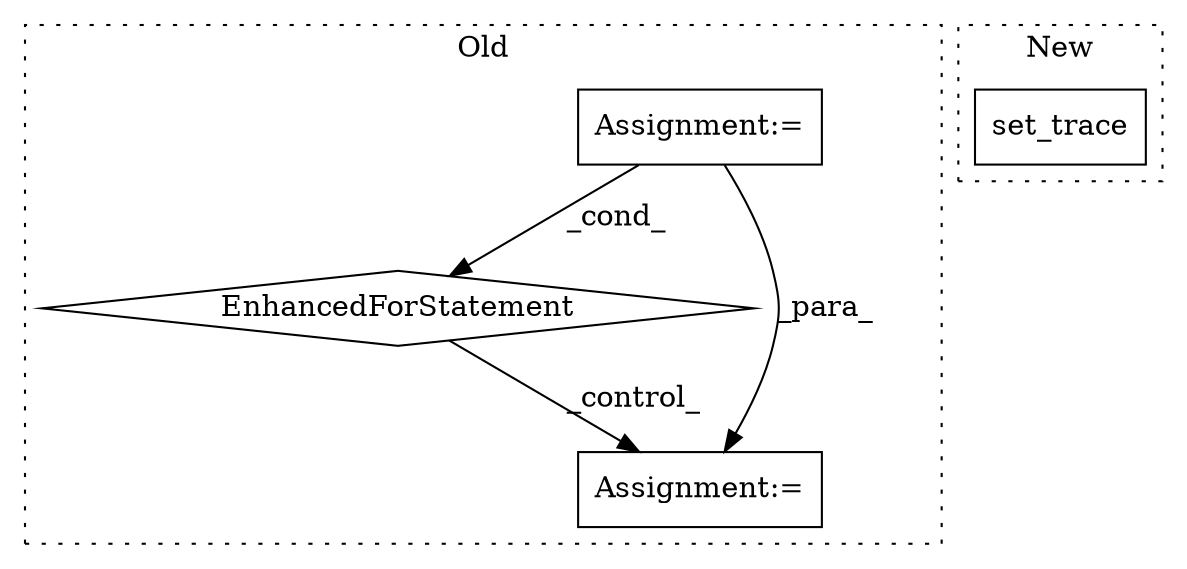 digraph G {
subgraph cluster0 {
1 [label="EnhancedForStatement" a="70" s="5719,5846" l="80,2" shape="diamond"];
3 [label="Assignment:=" a="7" s="5719,5846" l="80,2" shape="box"];
4 [label="Assignment:=" a="7" s="6180" l="2" shape="box"];
label = "Old";
style="dotted";
}
subgraph cluster1 {
2 [label="set_trace" a="32" s="7618" l="11" shape="box"];
label = "New";
style="dotted";
}
1 -> 4 [label="_control_"];
3 -> 1 [label="_cond_"];
3 -> 4 [label="_para_"];
}